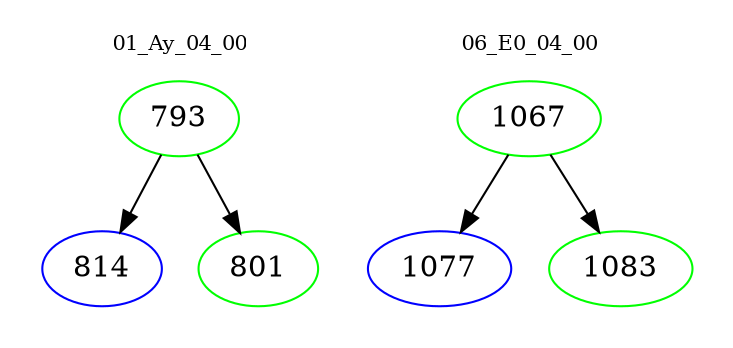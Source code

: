 digraph{
subgraph cluster_0 {
color = white
label = "01_Ay_04_00";
fontsize=10;
T0_793 [label="793", color="green"]
T0_793 -> T0_814 [color="black"]
T0_814 [label="814", color="blue"]
T0_793 -> T0_801 [color="black"]
T0_801 [label="801", color="green"]
}
subgraph cluster_1 {
color = white
label = "06_E0_04_00";
fontsize=10;
T1_1067 [label="1067", color="green"]
T1_1067 -> T1_1077 [color="black"]
T1_1077 [label="1077", color="blue"]
T1_1067 -> T1_1083 [color="black"]
T1_1083 [label="1083", color="green"]
}
}
